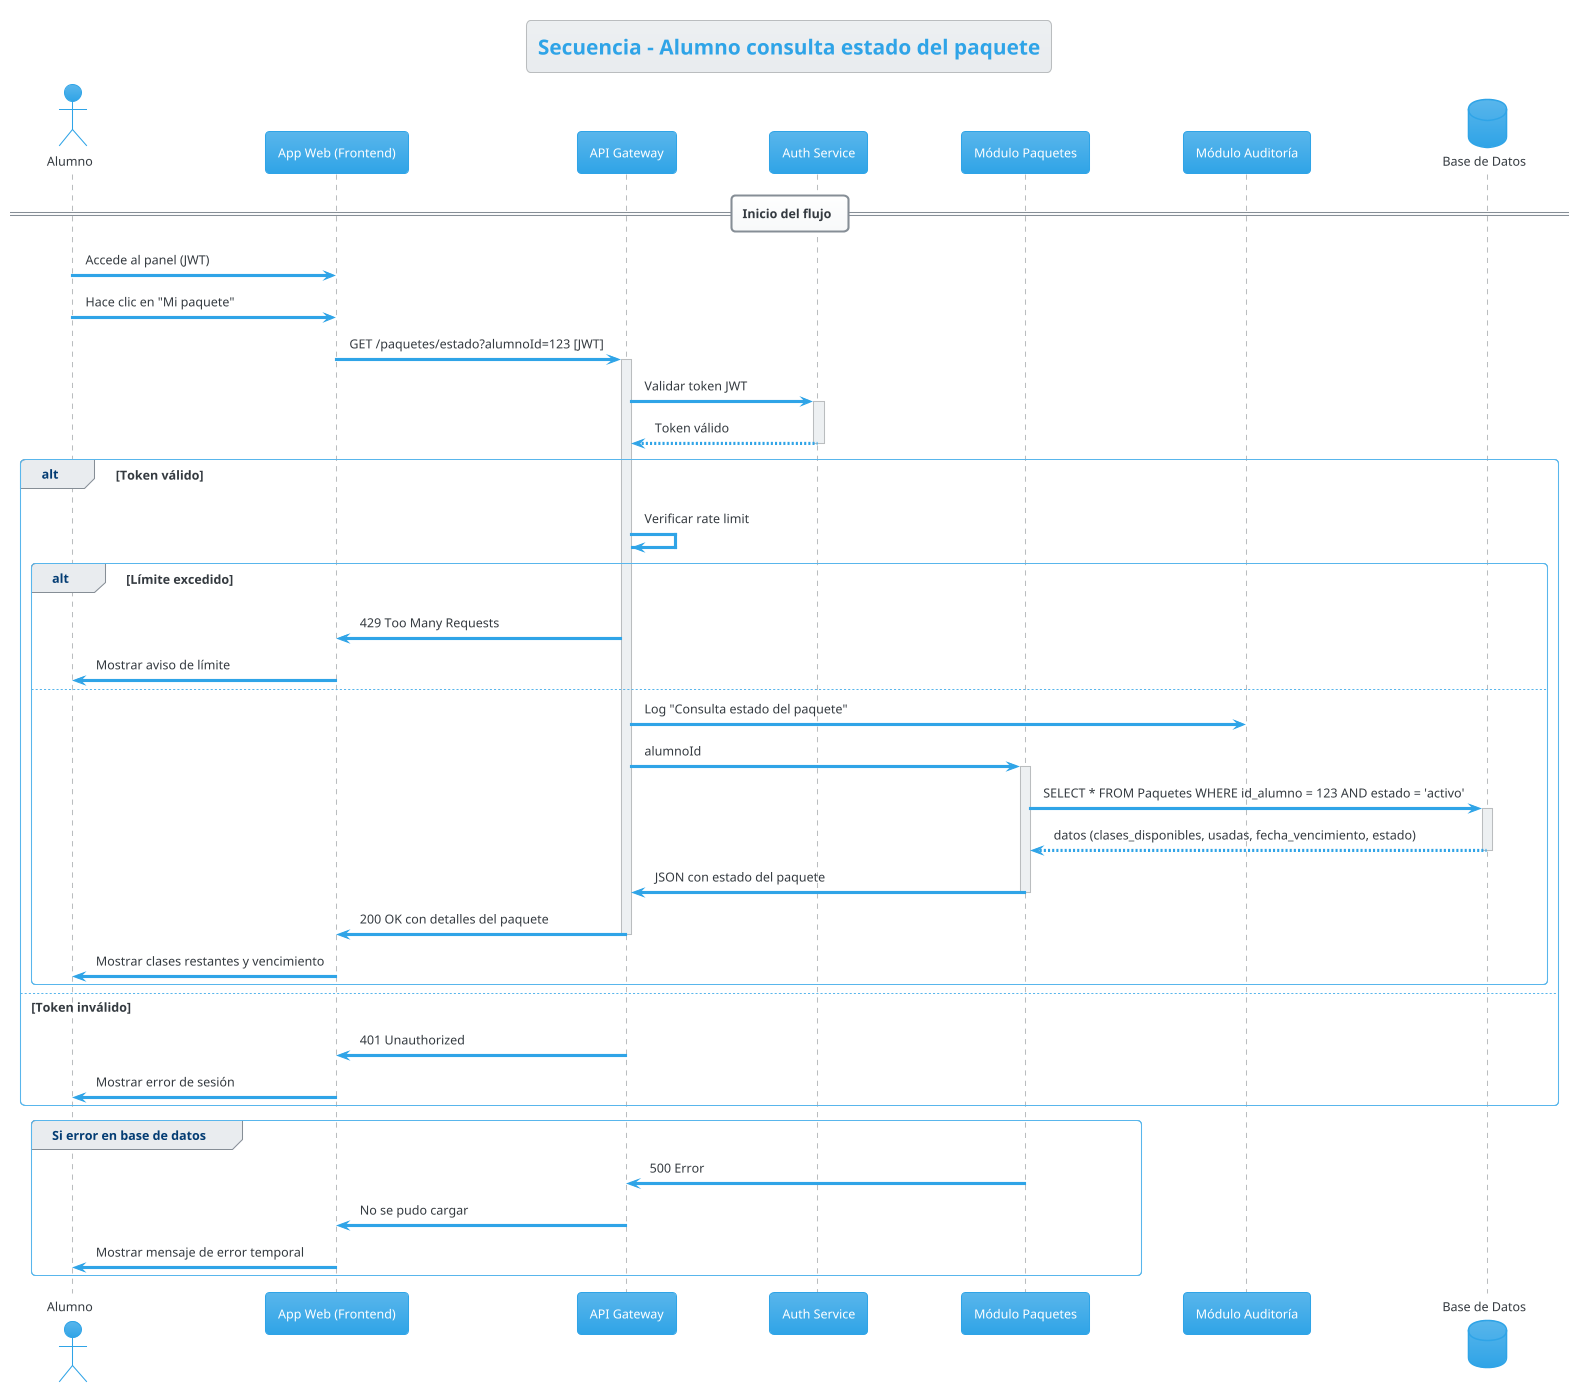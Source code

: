 @startuml S_A03_VerEstadoPaquete
!theme cerulean
skinparam linetype ortho

title Secuencia - Alumno consulta estado del paquete

actor "Alumno" as AL
participant "App Web (Frontend)" as FE
participant "API Gateway" as API
participant "Auth Service" as AUTH
participant "Módulo Paquetes" as PK
participant "Módulo Auditoría" as AUD
database "Base de Datos" as DB

== Inicio del flujo ==
AL -> FE : Accede al panel (JWT)
AL -> FE : Hace clic en "Mi paquete"

FE -> API : GET /paquetes/estado?alumnoId=123 [JWT]
activate API

API -> AUTH : Validar token JWT
activate AUTH
AUTH --> API : Token válido
deactivate AUTH

alt Token válido
    API -> API : Verificar rate limit
    alt Límite excedido
        API -> FE : 429 Too Many Requests
        FE -> AL : Mostrar aviso de límite
    else
        API -> AUD : Log "Consulta estado del paquete"
        API -> PK : alumnoId
        activate PK

        PK -> DB : SELECT * FROM Paquetes WHERE id_alumno = 123 AND estado = 'activo'
        activate DB
        PK <-- DB : datos (clases_disponibles, usadas, fecha_vencimiento, estado)
        deactivate DB

        PK -> API : JSON con estado del paquete
        deactivate PK

        API -> FE : 200 OK con detalles del paquete
        deactivate API

        FE -> AL : Mostrar clases restantes y vencimiento
    end
else Token inválido
    API -> FE : 401 Unauthorized
    FE -> AL : Mostrar error de sesión
    deactivate API
end

group Si error en base de datos
    PK -> API : 500 Error
    API -> FE : No se pudo cargar
    FE -> AL : Mostrar mensaje de error temporal
end

@enduml
